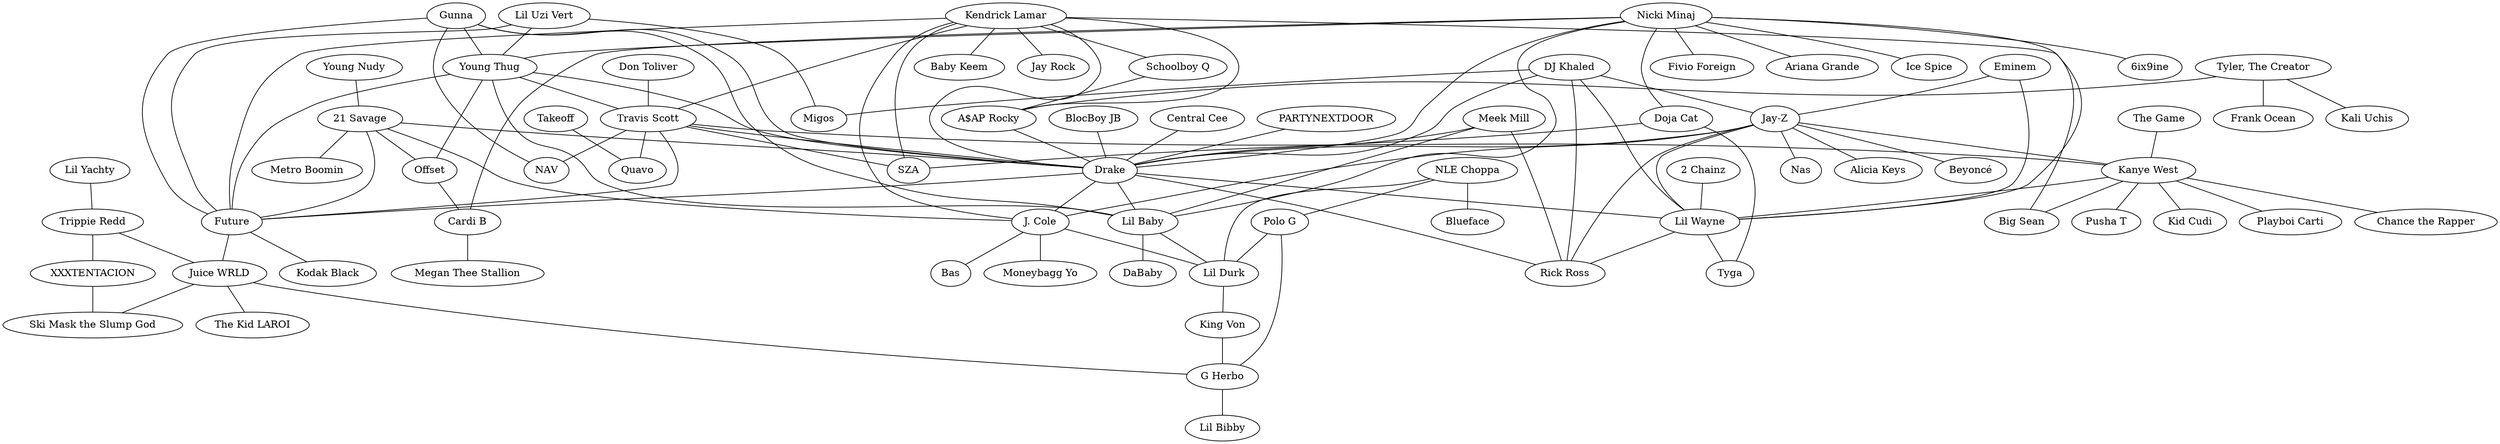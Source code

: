 graph FiniteAutomata {
	"Kendrick Lamar" -- "A$AP Rocky" [];
	"Kendrick Lamar" -- "Big Sean" [];
	"Kendrick Lamar" -- "Future" [];
	"Kendrick Lamar" -- "Jay Rock" [];
	"Kendrick Lamar" -- "Drake" [];
	"Kendrick Lamar" -- "Travis Scott" [];
	"Kendrick Lamar" -- "Baby Keem" [];
	"Kendrick Lamar" -- "SZA" [];
	"Kendrick Lamar" -- "Schoolboy Q" [];
	"Kendrick Lamar" -- "J. Cole" [];
	"Young Nudy" -- "21 Savage" [];
	"DJ Khaled" -- "Migos" [];
	"DJ Khaled" -- "Jay-Z" [];
	"DJ Khaled" -- "Rick Ross" [];
	"DJ Khaled" -- "Drake" [];
	"DJ Khaled" -- "Lil Wayne" [];
	"21 Savage" -- "Metro Boomin" [];
	"21 Savage" -- "Offset" [];
	"21 Savage" -- "Future" [];
	"21 Savage" -- "J. Cole" [];
	"21 Savage" -- "Drake" [];
	"Lil Uzi Vert" -- "Migos" [];
	"Lil Uzi Vert" -- "Young Thug" [];
	"Lil Uzi Vert" -- "Future" [];
	"Gunna" -- "NAV" [];
	"Gunna" -- "Future" [];
	"Gunna" -- "Lil Baby" [];
	"Gunna" -- "Young Thug" [];
	"Gunna" -- "Drake" [];
	"BlocBoy JB" -- "Drake" [];
	"NLE Choppa" -- "Lil Durk" [];
	"NLE Choppa" -- "Polo G" [];
	"NLE Choppa" -- "Blueface" [];
	"Central Cee" -- "Drake" [];
	"Eminem" -- "Jay-Z" [];
	"Eminem" -- "Lil Wayne" [];
	"Tyler, The Creator" -- "Kali Uchis" [];
	"Tyler, The Creator" -- "Frank Ocean" [];
	"Tyler, The Creator" -- "A$AP Rocky" [];
	"Nicki Minaj" -- "Cardi B" [];
	"Nicki Minaj" -- "Young Thug" [];
	"Nicki Minaj" -- "Fivio Foreign" [];
	"Nicki Minaj" -- "Ariana Grande" [];
	"Nicki Minaj" -- "Lil Baby" [];
	"Nicki Minaj" -- "Drake" [];
	"Nicki Minaj" -- "Ice Spice" [];
	"Nicki Minaj" -- "6ix9ine" [];
	"Nicki Minaj" -- "Doja Cat" [];
	"Nicki Minaj" -- "Lil Wayne" [];
	"Don Toliver" -- "Travis Scott" [];
	"Schoolboy Q" -- "A$AP Rocky" [];
	"Young Thug" -- "Drake" [];
	"Young Thug" -- "Travis Scott" [];
	"Young Thug" -- "Offset" [];
	"Young Thug" -- "Lil Baby" [];
	"Young Thug" -- "Future" [];
	"Jay-Z" -- "J. Cole" [];
	"Jay-Z" -- "Nas" [];
	"Jay-Z" -- "Rick Ross" [];
	"Jay-Z" -- "Alicia Keys" [];
	"Jay-Z" -- "Kanye West" [];
	"Jay-Z" -- "Beyoncé" [];
	"Jay-Z" -- "Lil Wayne" [];
	"Jay-Z" -- "Drake" [];
	"Offset" -- "Cardi B" [];
	"Meek Mill" -- "Rick Ross" [];
	"Meek Mill" -- "Lil Baby" [];
	"Meek Mill" -- "Drake" [];
	"PARTYNEXTDOOR" -- "Drake" [];
	"Travis Scott" -- "SZA" [];
	"Travis Scott" -- "Quavo" [];
	"Travis Scott" -- "Future" [];
	"Travis Scott" -- "Kanye West" [];
	"Travis Scott" -- "NAV" [];
	"Travis Scott" -- "Drake" [];
	"Lil Yachty" -- "Trippie Redd" [];
	"A$AP Rocky" -- "Drake" [];
	"Drake" -- "Lil Baby" [];
	"Drake" -- "Rick Ross" [];
	"Drake" -- "Future" [];
	"Drake" -- "J. Cole" [];
	"Drake" -- "Lil Wayne" [];
	"Lil Baby" -- "Lil Durk" [];
	"Lil Baby" -- "DaBaby" [];
	"The Game" -- "Kanye West" [];
	"2 Chainz" -- "Lil Wayne" [];
	"Future" -- "Juice WRLD" [];
	"Future" -- "Kodak Black" [];
	"Polo G" -- "G Herbo" [];
	"Polo G" -- "Lil Durk" [];
	"Kanye West" -- "Playboi Carti" [];
	"Kanye West" -- "Chance the Rapper" [];
	"Kanye West" -- "Pusha T" [];
	"Kanye West" -- "Big Sean" [];
	"Kanye West" -- "Lil Wayne" [];
	"Kanye West" -- "Kid Cudi" [];
	"Doja Cat" -- "Tyga" [];
	"Doja Cat" -- "SZA" [];
	"Trippie Redd" -- "XXXTENTACION" [];
	"Trippie Redd" -- "Juice WRLD" [];
	"J. Cole" -- "Moneybagg Yo" [];
	"J. Cole" -- "Lil Durk" [];
	"J. Cole" -- "Bas" [];
	"Lil Wayne" -- "Rick Ross" [];
	"Lil Wayne" -- "Tyga" [];
	"XXXTENTACION" -- "Ski Mask the Slump God" [];
	"Juice WRLD" -- "G Herbo" [];
	"Juice WRLD" -- "Ski Mask the Slump God" [];
	"Juice WRLD" -- "The Kid LAROI" [];
	"Lil Durk" -- "King Von" [];
	"Takeoff" -- "Quavo" [];
	"Cardi B" -- "Megan Thee Stallion" [];
	"King Von" -- "G Herbo" [];
	"G Herbo" -- "Lil Bibby" [];
}